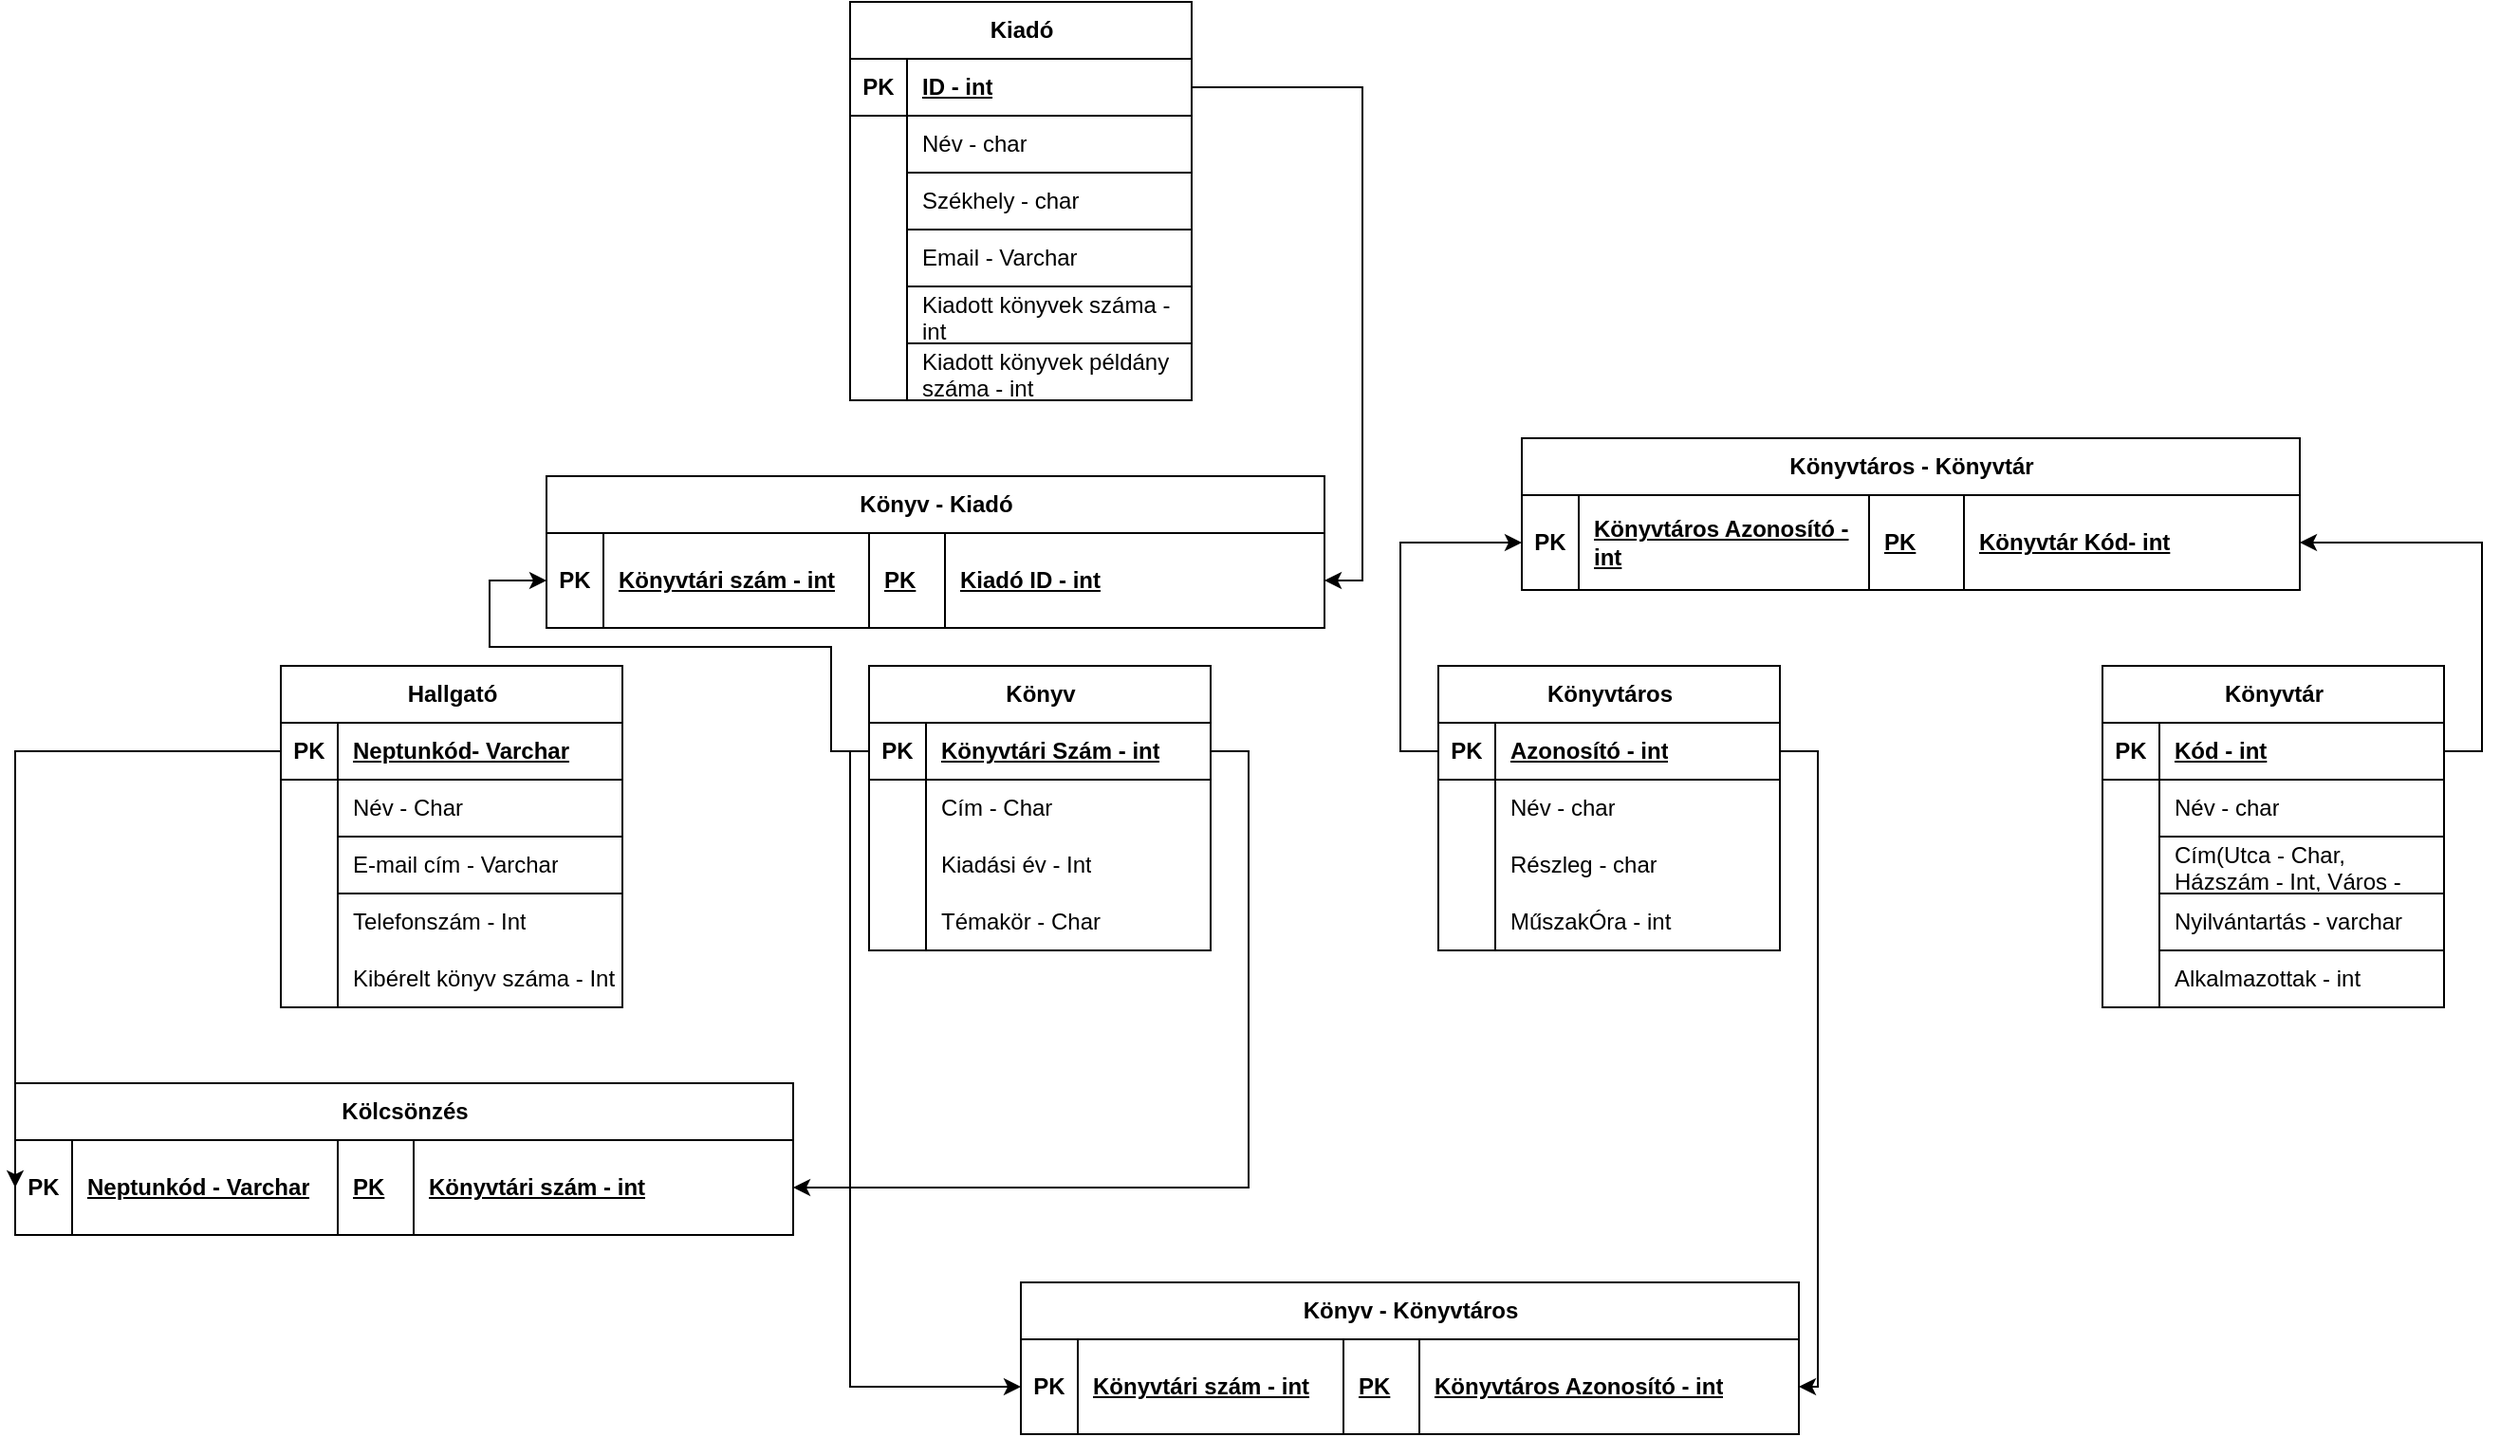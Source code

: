 <mxfile version="27.0.3">
  <diagram name="1 oldal" id="Ah3SlOQ2GrOH4NUMnjUK">
    <mxGraphModel dx="2430" dy="2035" grid="1" gridSize="10" guides="1" tooltips="1" connect="1" arrows="1" fold="1" page="1" pageScale="1" pageWidth="827" pageHeight="1169" math="0" shadow="0">
      <root>
        <mxCell id="0" />
        <mxCell id="1" parent="0" />
        <mxCell id="79iyjuzu5J_qjCY_5bSO-23" value="Könyvtár" style="shape=table;startSize=30;container=1;collapsible=1;childLayout=tableLayout;fixedRows=1;rowLines=0;fontStyle=1;align=center;resizeLast=1;html=1;" vertex="1" parent="1">
          <mxGeometry x="720" y="220" width="180" height="180" as="geometry">
            <mxRectangle x="720" y="220" width="90" height="30" as="alternateBounds" />
          </mxGeometry>
        </mxCell>
        <mxCell id="79iyjuzu5J_qjCY_5bSO-24" value="" style="shape=tableRow;horizontal=0;startSize=0;swimlaneHead=0;swimlaneBody=0;fillColor=none;collapsible=0;dropTarget=0;points=[[0,0.5],[1,0.5]];portConstraint=eastwest;top=0;left=0;right=0;bottom=1;" vertex="1" parent="79iyjuzu5J_qjCY_5bSO-23">
          <mxGeometry y="30" width="180" height="30" as="geometry" />
        </mxCell>
        <mxCell id="79iyjuzu5J_qjCY_5bSO-25" value="PK" style="shape=partialRectangle;connectable=0;fillColor=none;top=0;left=0;bottom=0;right=0;fontStyle=1;overflow=hidden;whiteSpace=wrap;html=1;" vertex="1" parent="79iyjuzu5J_qjCY_5bSO-24">
          <mxGeometry width="30" height="30" as="geometry">
            <mxRectangle width="30" height="30" as="alternateBounds" />
          </mxGeometry>
        </mxCell>
        <mxCell id="79iyjuzu5J_qjCY_5bSO-26" value="Kód - int" style="shape=partialRectangle;connectable=0;fillColor=none;top=0;left=0;bottom=0;right=0;align=left;spacingLeft=6;fontStyle=5;overflow=hidden;whiteSpace=wrap;html=1;" vertex="1" parent="79iyjuzu5J_qjCY_5bSO-24">
          <mxGeometry x="30" width="150" height="30" as="geometry">
            <mxRectangle width="150" height="30" as="alternateBounds" />
          </mxGeometry>
        </mxCell>
        <mxCell id="79iyjuzu5J_qjCY_5bSO-27" value="" style="shape=tableRow;horizontal=0;startSize=0;swimlaneHead=0;swimlaneBody=0;fillColor=none;collapsible=0;dropTarget=0;points=[[0,0.5],[1,0.5]];portConstraint=eastwest;top=0;left=0;right=0;bottom=0;" vertex="1" parent="79iyjuzu5J_qjCY_5bSO-23">
          <mxGeometry y="60" width="180" height="30" as="geometry" />
        </mxCell>
        <mxCell id="79iyjuzu5J_qjCY_5bSO-28" value="" style="shape=partialRectangle;connectable=0;fillColor=none;top=0;left=0;bottom=0;right=0;editable=1;overflow=hidden;whiteSpace=wrap;html=1;" vertex="1" parent="79iyjuzu5J_qjCY_5bSO-27">
          <mxGeometry width="30" height="30" as="geometry">
            <mxRectangle width="30" height="30" as="alternateBounds" />
          </mxGeometry>
        </mxCell>
        <mxCell id="79iyjuzu5J_qjCY_5bSO-29" value="Név - char" style="shape=partialRectangle;connectable=0;fillColor=none;top=0;left=0;bottom=1;right=0;align=left;spacingLeft=6;overflow=hidden;whiteSpace=wrap;html=1;" vertex="1" parent="79iyjuzu5J_qjCY_5bSO-27">
          <mxGeometry x="30" width="150" height="30" as="geometry">
            <mxRectangle width="150" height="30" as="alternateBounds" />
          </mxGeometry>
        </mxCell>
        <mxCell id="79iyjuzu5J_qjCY_5bSO-30" value="" style="shape=tableRow;horizontal=0;startSize=0;swimlaneHead=0;swimlaneBody=0;fillColor=none;collapsible=0;dropTarget=0;points=[[0,0.5],[1,0.5]];portConstraint=eastwest;top=0;left=0;right=0;bottom=0;" vertex="1" parent="79iyjuzu5J_qjCY_5bSO-23">
          <mxGeometry y="90" width="180" height="30" as="geometry" />
        </mxCell>
        <mxCell id="79iyjuzu5J_qjCY_5bSO-31" value="" style="shape=partialRectangle;connectable=0;fillColor=none;top=0;left=0;bottom=0;right=0;editable=1;overflow=hidden;whiteSpace=wrap;html=1;" vertex="1" parent="79iyjuzu5J_qjCY_5bSO-30">
          <mxGeometry width="30" height="30" as="geometry">
            <mxRectangle width="30" height="30" as="alternateBounds" />
          </mxGeometry>
        </mxCell>
        <mxCell id="79iyjuzu5J_qjCY_5bSO-32" value="Cím(Utca - Char, Házszám - Int, Város - Char)" style="shape=partialRectangle;connectable=0;fillColor=none;top=0;left=0;bottom=1;right=0;align=left;spacingLeft=6;overflow=hidden;whiteSpace=wrap;html=1;" vertex="1" parent="79iyjuzu5J_qjCY_5bSO-30">
          <mxGeometry x="30" width="150" height="30" as="geometry">
            <mxRectangle width="150" height="30" as="alternateBounds" />
          </mxGeometry>
        </mxCell>
        <mxCell id="79iyjuzu5J_qjCY_5bSO-33" value="" style="shape=tableRow;horizontal=0;startSize=0;swimlaneHead=0;swimlaneBody=0;fillColor=none;collapsible=0;dropTarget=0;points=[[0,0.5],[1,0.5]];portConstraint=eastwest;top=0;left=0;right=0;bottom=0;" vertex="1" parent="79iyjuzu5J_qjCY_5bSO-23">
          <mxGeometry y="120" width="180" height="30" as="geometry" />
        </mxCell>
        <mxCell id="79iyjuzu5J_qjCY_5bSO-34" value="" style="shape=partialRectangle;connectable=0;fillColor=none;top=0;left=0;bottom=0;right=0;editable=1;overflow=hidden;whiteSpace=wrap;html=1;" vertex="1" parent="79iyjuzu5J_qjCY_5bSO-33">
          <mxGeometry width="30" height="30" as="geometry">
            <mxRectangle width="30" height="30" as="alternateBounds" />
          </mxGeometry>
        </mxCell>
        <mxCell id="79iyjuzu5J_qjCY_5bSO-35" value="Nyilvántartás - varchar" style="shape=partialRectangle;connectable=0;fillColor=none;top=0;left=0;bottom=1;right=0;align=left;spacingLeft=6;overflow=hidden;whiteSpace=wrap;html=1;" vertex="1" parent="79iyjuzu5J_qjCY_5bSO-33">
          <mxGeometry x="30" width="150" height="30" as="geometry">
            <mxRectangle width="150" height="30" as="alternateBounds" />
          </mxGeometry>
        </mxCell>
        <mxCell id="79iyjuzu5J_qjCY_5bSO-94" style="shape=tableRow;horizontal=0;startSize=0;swimlaneHead=0;swimlaneBody=0;fillColor=none;collapsible=0;dropTarget=0;points=[[0,0.5],[1,0.5]];portConstraint=eastwest;top=0;left=0;right=0;bottom=0;" vertex="1" parent="79iyjuzu5J_qjCY_5bSO-23">
          <mxGeometry y="150" width="180" height="30" as="geometry" />
        </mxCell>
        <mxCell id="79iyjuzu5J_qjCY_5bSO-95" style="shape=partialRectangle;connectable=0;fillColor=none;top=0;left=0;bottom=0;right=0;editable=1;overflow=hidden;whiteSpace=wrap;html=1;" vertex="1" parent="79iyjuzu5J_qjCY_5bSO-94">
          <mxGeometry width="30" height="30" as="geometry">
            <mxRectangle width="30" height="30" as="alternateBounds" />
          </mxGeometry>
        </mxCell>
        <mxCell id="79iyjuzu5J_qjCY_5bSO-96" value="Alkalmazottak - int" style="shape=partialRectangle;connectable=0;fillColor=none;top=0;left=0;bottom=0;right=0;align=left;spacingLeft=6;overflow=hidden;whiteSpace=wrap;html=1;" vertex="1" parent="79iyjuzu5J_qjCY_5bSO-94">
          <mxGeometry x="30" width="150" height="30" as="geometry">
            <mxRectangle width="150" height="30" as="alternateBounds" />
          </mxGeometry>
        </mxCell>
        <mxCell id="79iyjuzu5J_qjCY_5bSO-36" value="Kiadó" style="shape=table;startSize=30;container=1;collapsible=1;childLayout=tableLayout;fixedRows=1;rowLines=0;fontStyle=1;align=center;resizeLast=1;html=1;" vertex="1" parent="1">
          <mxGeometry x="60" y="-130" width="180" height="210" as="geometry" />
        </mxCell>
        <mxCell id="79iyjuzu5J_qjCY_5bSO-37" value="" style="shape=tableRow;horizontal=0;startSize=0;swimlaneHead=0;swimlaneBody=0;fillColor=none;collapsible=0;dropTarget=0;points=[[0,0.5],[1,0.5]];portConstraint=eastwest;top=0;left=0;right=0;bottom=1;" vertex="1" parent="79iyjuzu5J_qjCY_5bSO-36">
          <mxGeometry y="30" width="180" height="30" as="geometry" />
        </mxCell>
        <mxCell id="79iyjuzu5J_qjCY_5bSO-38" value="PK" style="shape=partialRectangle;connectable=0;fillColor=none;top=0;left=0;bottom=0;right=0;fontStyle=1;overflow=hidden;whiteSpace=wrap;html=1;" vertex="1" parent="79iyjuzu5J_qjCY_5bSO-37">
          <mxGeometry width="30" height="30" as="geometry">
            <mxRectangle width="30" height="30" as="alternateBounds" />
          </mxGeometry>
        </mxCell>
        <mxCell id="79iyjuzu5J_qjCY_5bSO-39" value="ID - int" style="shape=partialRectangle;connectable=0;fillColor=none;top=0;left=0;bottom=0;right=0;align=left;spacingLeft=6;fontStyle=5;overflow=hidden;whiteSpace=wrap;html=1;" vertex="1" parent="79iyjuzu5J_qjCY_5bSO-37">
          <mxGeometry x="30" width="150" height="30" as="geometry">
            <mxRectangle width="150" height="30" as="alternateBounds" />
          </mxGeometry>
        </mxCell>
        <mxCell id="79iyjuzu5J_qjCY_5bSO-40" value="" style="shape=tableRow;horizontal=0;startSize=0;swimlaneHead=0;swimlaneBody=0;fillColor=none;collapsible=0;dropTarget=0;points=[[0,0.5],[1,0.5]];portConstraint=eastwest;top=0;left=0;right=0;bottom=0;" vertex="1" parent="79iyjuzu5J_qjCY_5bSO-36">
          <mxGeometry y="60" width="180" height="30" as="geometry" />
        </mxCell>
        <mxCell id="79iyjuzu5J_qjCY_5bSO-41" value="" style="shape=partialRectangle;connectable=0;fillColor=none;top=0;left=0;bottom=0;right=0;editable=1;overflow=hidden;whiteSpace=wrap;html=1;" vertex="1" parent="79iyjuzu5J_qjCY_5bSO-40">
          <mxGeometry width="30" height="30" as="geometry">
            <mxRectangle width="30" height="30" as="alternateBounds" />
          </mxGeometry>
        </mxCell>
        <mxCell id="79iyjuzu5J_qjCY_5bSO-42" value="Név - char" style="shape=partialRectangle;connectable=0;fillColor=none;top=0;left=0;bottom=1;right=0;align=left;spacingLeft=6;overflow=hidden;whiteSpace=wrap;html=1;" vertex="1" parent="79iyjuzu5J_qjCY_5bSO-40">
          <mxGeometry x="30" width="150" height="30" as="geometry">
            <mxRectangle width="150" height="30" as="alternateBounds" />
          </mxGeometry>
        </mxCell>
        <mxCell id="79iyjuzu5J_qjCY_5bSO-43" value="" style="shape=tableRow;horizontal=0;startSize=0;swimlaneHead=0;swimlaneBody=0;fillColor=none;collapsible=0;dropTarget=0;points=[[0,0.5],[1,0.5]];portConstraint=eastwest;top=0;left=0;right=0;bottom=0;" vertex="1" parent="79iyjuzu5J_qjCY_5bSO-36">
          <mxGeometry y="90" width="180" height="30" as="geometry" />
        </mxCell>
        <mxCell id="79iyjuzu5J_qjCY_5bSO-44" value="" style="shape=partialRectangle;connectable=0;fillColor=none;top=0;left=0;bottom=0;right=0;editable=1;overflow=hidden;whiteSpace=wrap;html=1;" vertex="1" parent="79iyjuzu5J_qjCY_5bSO-43">
          <mxGeometry width="30" height="30" as="geometry">
            <mxRectangle width="30" height="30" as="alternateBounds" />
          </mxGeometry>
        </mxCell>
        <mxCell id="79iyjuzu5J_qjCY_5bSO-45" value="Székhely - char" style="shape=partialRectangle;connectable=0;fillColor=none;top=0;left=0;bottom=1;right=0;align=left;spacingLeft=6;overflow=hidden;whiteSpace=wrap;html=1;" vertex="1" parent="79iyjuzu5J_qjCY_5bSO-43">
          <mxGeometry x="30" width="150" height="30" as="geometry">
            <mxRectangle width="150" height="30" as="alternateBounds" />
          </mxGeometry>
        </mxCell>
        <mxCell id="79iyjuzu5J_qjCY_5bSO-46" value="" style="shape=tableRow;horizontal=0;startSize=0;swimlaneHead=0;swimlaneBody=0;fillColor=none;collapsible=0;dropTarget=0;points=[[0,0.5],[1,0.5]];portConstraint=eastwest;top=0;left=0;right=0;bottom=0;" vertex="1" parent="79iyjuzu5J_qjCY_5bSO-36">
          <mxGeometry y="120" width="180" height="30" as="geometry" />
        </mxCell>
        <mxCell id="79iyjuzu5J_qjCY_5bSO-47" value="" style="shape=partialRectangle;connectable=0;fillColor=none;top=0;left=0;bottom=0;right=0;editable=1;overflow=hidden;whiteSpace=wrap;html=1;" vertex="1" parent="79iyjuzu5J_qjCY_5bSO-46">
          <mxGeometry width="30" height="30" as="geometry">
            <mxRectangle width="30" height="30" as="alternateBounds" />
          </mxGeometry>
        </mxCell>
        <mxCell id="79iyjuzu5J_qjCY_5bSO-48" value="Email - Varchar" style="shape=partialRectangle;connectable=0;fillColor=none;top=0;left=0;bottom=1;right=0;align=left;spacingLeft=6;overflow=hidden;whiteSpace=wrap;html=1;" vertex="1" parent="79iyjuzu5J_qjCY_5bSO-46">
          <mxGeometry x="30" width="150" height="30" as="geometry">
            <mxRectangle width="150" height="30" as="alternateBounds" />
          </mxGeometry>
        </mxCell>
        <mxCell id="79iyjuzu5J_qjCY_5bSO-88" style="shape=tableRow;horizontal=0;startSize=0;swimlaneHead=0;swimlaneBody=0;fillColor=none;collapsible=0;dropTarget=0;points=[[0,0.5],[1,0.5]];portConstraint=eastwest;top=0;left=0;right=0;bottom=0;" vertex="1" parent="79iyjuzu5J_qjCY_5bSO-36">
          <mxGeometry y="150" width="180" height="30" as="geometry" />
        </mxCell>
        <mxCell id="79iyjuzu5J_qjCY_5bSO-89" style="shape=partialRectangle;connectable=0;fillColor=none;top=0;left=0;bottom=0;right=0;editable=1;overflow=hidden;whiteSpace=wrap;html=1;" vertex="1" parent="79iyjuzu5J_qjCY_5bSO-88">
          <mxGeometry width="30" height="30" as="geometry">
            <mxRectangle width="30" height="30" as="alternateBounds" />
          </mxGeometry>
        </mxCell>
        <mxCell id="79iyjuzu5J_qjCY_5bSO-90" value="Kiadott könyvek száma - int" style="shape=partialRectangle;connectable=0;fillColor=none;top=0;left=0;bottom=1;right=0;align=left;spacingLeft=6;overflow=hidden;whiteSpace=wrap;html=1;" vertex="1" parent="79iyjuzu5J_qjCY_5bSO-88">
          <mxGeometry x="30" width="150" height="30" as="geometry">
            <mxRectangle width="150" height="30" as="alternateBounds" />
          </mxGeometry>
        </mxCell>
        <mxCell id="79iyjuzu5J_qjCY_5bSO-91" style="shape=tableRow;horizontal=0;startSize=0;swimlaneHead=0;swimlaneBody=0;fillColor=none;collapsible=0;dropTarget=0;points=[[0,0.5],[1,0.5]];portConstraint=eastwest;top=0;left=0;right=0;bottom=0;" vertex="1" parent="79iyjuzu5J_qjCY_5bSO-36">
          <mxGeometry y="180" width="180" height="30" as="geometry" />
        </mxCell>
        <mxCell id="79iyjuzu5J_qjCY_5bSO-92" style="shape=partialRectangle;connectable=0;fillColor=none;top=0;left=0;bottom=0;right=0;editable=1;overflow=hidden;whiteSpace=wrap;html=1;" vertex="1" parent="79iyjuzu5J_qjCY_5bSO-91">
          <mxGeometry width="30" height="30" as="geometry">
            <mxRectangle width="30" height="30" as="alternateBounds" />
          </mxGeometry>
        </mxCell>
        <mxCell id="79iyjuzu5J_qjCY_5bSO-93" value="Kiadott könyvek példány száma - int" style="shape=partialRectangle;connectable=0;fillColor=none;top=0;left=0;bottom=0;right=0;align=left;spacingLeft=6;overflow=hidden;whiteSpace=wrap;html=1;" vertex="1" parent="79iyjuzu5J_qjCY_5bSO-91">
          <mxGeometry x="30" width="150" height="30" as="geometry">
            <mxRectangle width="150" height="30" as="alternateBounds" />
          </mxGeometry>
        </mxCell>
        <mxCell id="79iyjuzu5J_qjCY_5bSO-49" value="Könyvtáros" style="shape=table;startSize=30;container=1;collapsible=1;childLayout=tableLayout;fixedRows=1;rowLines=0;fontStyle=1;align=center;resizeLast=1;html=1;" vertex="1" parent="1">
          <mxGeometry x="370" y="220" width="180" height="150" as="geometry" />
        </mxCell>
        <mxCell id="79iyjuzu5J_qjCY_5bSO-50" value="" style="shape=tableRow;horizontal=0;startSize=0;swimlaneHead=0;swimlaneBody=0;fillColor=none;collapsible=0;dropTarget=0;points=[[0,0.5],[1,0.5]];portConstraint=eastwest;top=0;left=0;right=0;bottom=1;" vertex="1" parent="79iyjuzu5J_qjCY_5bSO-49">
          <mxGeometry y="30" width="180" height="30" as="geometry" />
        </mxCell>
        <mxCell id="79iyjuzu5J_qjCY_5bSO-51" value="PK" style="shape=partialRectangle;connectable=0;fillColor=none;top=0;left=0;bottom=0;right=0;fontStyle=1;overflow=hidden;whiteSpace=wrap;html=1;" vertex="1" parent="79iyjuzu5J_qjCY_5bSO-50">
          <mxGeometry width="30" height="30" as="geometry">
            <mxRectangle width="30" height="30" as="alternateBounds" />
          </mxGeometry>
        </mxCell>
        <mxCell id="79iyjuzu5J_qjCY_5bSO-52" value="Azonosító - int" style="shape=partialRectangle;connectable=0;fillColor=none;top=0;left=0;bottom=0;right=0;align=left;spacingLeft=6;fontStyle=5;overflow=hidden;whiteSpace=wrap;html=1;" vertex="1" parent="79iyjuzu5J_qjCY_5bSO-50">
          <mxGeometry x="30" width="150" height="30" as="geometry">
            <mxRectangle width="150" height="30" as="alternateBounds" />
          </mxGeometry>
        </mxCell>
        <mxCell id="79iyjuzu5J_qjCY_5bSO-53" value="" style="shape=tableRow;horizontal=0;startSize=0;swimlaneHead=0;swimlaneBody=0;fillColor=none;collapsible=0;dropTarget=0;points=[[0,0.5],[1,0.5]];portConstraint=eastwest;top=0;left=0;right=0;bottom=0;" vertex="1" parent="79iyjuzu5J_qjCY_5bSO-49">
          <mxGeometry y="60" width="180" height="30" as="geometry" />
        </mxCell>
        <mxCell id="79iyjuzu5J_qjCY_5bSO-54" value="" style="shape=partialRectangle;connectable=0;fillColor=none;top=0;left=0;bottom=0;right=0;editable=1;overflow=hidden;whiteSpace=wrap;html=1;" vertex="1" parent="79iyjuzu5J_qjCY_5bSO-53">
          <mxGeometry width="30" height="30" as="geometry">
            <mxRectangle width="30" height="30" as="alternateBounds" />
          </mxGeometry>
        </mxCell>
        <mxCell id="79iyjuzu5J_qjCY_5bSO-55" value="Név - char" style="shape=partialRectangle;connectable=0;fillColor=none;top=0;left=0;bottom=0;right=0;align=left;spacingLeft=6;overflow=hidden;whiteSpace=wrap;html=1;" vertex="1" parent="79iyjuzu5J_qjCY_5bSO-53">
          <mxGeometry x="30" width="150" height="30" as="geometry">
            <mxRectangle width="150" height="30" as="alternateBounds" />
          </mxGeometry>
        </mxCell>
        <mxCell id="79iyjuzu5J_qjCY_5bSO-56" value="" style="shape=tableRow;horizontal=0;startSize=0;swimlaneHead=0;swimlaneBody=0;fillColor=none;collapsible=0;dropTarget=0;points=[[0,0.5],[1,0.5]];portConstraint=eastwest;top=0;left=0;right=0;bottom=0;" vertex="1" parent="79iyjuzu5J_qjCY_5bSO-49">
          <mxGeometry y="90" width="180" height="30" as="geometry" />
        </mxCell>
        <mxCell id="79iyjuzu5J_qjCY_5bSO-57" value="" style="shape=partialRectangle;connectable=0;fillColor=none;top=0;left=0;bottom=0;right=0;editable=1;overflow=hidden;whiteSpace=wrap;html=1;" vertex="1" parent="79iyjuzu5J_qjCY_5bSO-56">
          <mxGeometry width="30" height="30" as="geometry">
            <mxRectangle width="30" height="30" as="alternateBounds" />
          </mxGeometry>
        </mxCell>
        <mxCell id="79iyjuzu5J_qjCY_5bSO-58" value="Részleg - char" style="shape=partialRectangle;connectable=0;fillColor=none;top=0;left=0;bottom=0;right=0;align=left;spacingLeft=6;overflow=hidden;whiteSpace=wrap;html=1;" vertex="1" parent="79iyjuzu5J_qjCY_5bSO-56">
          <mxGeometry x="30" width="150" height="30" as="geometry">
            <mxRectangle width="150" height="30" as="alternateBounds" />
          </mxGeometry>
        </mxCell>
        <mxCell id="79iyjuzu5J_qjCY_5bSO-59" value="" style="shape=tableRow;horizontal=0;startSize=0;swimlaneHead=0;swimlaneBody=0;fillColor=none;collapsible=0;dropTarget=0;points=[[0,0.5],[1,0.5]];portConstraint=eastwest;top=0;left=0;right=0;bottom=0;" vertex="1" parent="79iyjuzu5J_qjCY_5bSO-49">
          <mxGeometry y="120" width="180" height="30" as="geometry" />
        </mxCell>
        <mxCell id="79iyjuzu5J_qjCY_5bSO-60" value="" style="shape=partialRectangle;connectable=0;fillColor=none;top=0;left=0;bottom=0;right=0;editable=1;overflow=hidden;whiteSpace=wrap;html=1;" vertex="1" parent="79iyjuzu5J_qjCY_5bSO-59">
          <mxGeometry width="30" height="30" as="geometry">
            <mxRectangle width="30" height="30" as="alternateBounds" />
          </mxGeometry>
        </mxCell>
        <mxCell id="79iyjuzu5J_qjCY_5bSO-61" value="MűszakÓra - int" style="shape=partialRectangle;connectable=0;fillColor=none;top=0;left=0;bottom=0;right=0;align=left;spacingLeft=6;overflow=hidden;whiteSpace=wrap;html=1;" vertex="1" parent="79iyjuzu5J_qjCY_5bSO-59">
          <mxGeometry x="30" width="150" height="30" as="geometry">
            <mxRectangle width="150" height="30" as="alternateBounds" />
          </mxGeometry>
        </mxCell>
        <mxCell id="79iyjuzu5J_qjCY_5bSO-62" value="Könyv" style="shape=table;startSize=30;container=1;collapsible=1;childLayout=tableLayout;fixedRows=1;rowLines=0;fontStyle=1;align=center;resizeLast=1;html=1;" vertex="1" parent="1">
          <mxGeometry x="70" y="220" width="180" height="150" as="geometry" />
        </mxCell>
        <mxCell id="79iyjuzu5J_qjCY_5bSO-63" value="" style="shape=tableRow;horizontal=0;startSize=0;swimlaneHead=0;swimlaneBody=0;fillColor=none;collapsible=0;dropTarget=0;points=[[0,0.5],[1,0.5]];portConstraint=eastwest;top=0;left=0;right=0;bottom=1;" vertex="1" parent="79iyjuzu5J_qjCY_5bSO-62">
          <mxGeometry y="30" width="180" height="30" as="geometry" />
        </mxCell>
        <mxCell id="79iyjuzu5J_qjCY_5bSO-64" value="PK" style="shape=partialRectangle;connectable=0;fillColor=none;top=0;left=0;bottom=0;right=0;fontStyle=1;overflow=hidden;whiteSpace=wrap;html=1;" vertex="1" parent="79iyjuzu5J_qjCY_5bSO-63">
          <mxGeometry width="30" height="30" as="geometry">
            <mxRectangle width="30" height="30" as="alternateBounds" />
          </mxGeometry>
        </mxCell>
        <mxCell id="79iyjuzu5J_qjCY_5bSO-65" value="Könyvtári Szám - int" style="shape=partialRectangle;connectable=0;fillColor=none;top=0;left=0;bottom=0;right=0;align=left;spacingLeft=6;fontStyle=5;overflow=hidden;whiteSpace=wrap;html=1;" vertex="1" parent="79iyjuzu5J_qjCY_5bSO-63">
          <mxGeometry x="30" width="150" height="30" as="geometry">
            <mxRectangle width="150" height="30" as="alternateBounds" />
          </mxGeometry>
        </mxCell>
        <mxCell id="79iyjuzu5J_qjCY_5bSO-66" value="" style="shape=tableRow;horizontal=0;startSize=0;swimlaneHead=0;swimlaneBody=0;fillColor=none;collapsible=0;dropTarget=0;points=[[0,0.5],[1,0.5]];portConstraint=eastwest;top=0;left=0;right=0;bottom=0;" vertex="1" parent="79iyjuzu5J_qjCY_5bSO-62">
          <mxGeometry y="60" width="180" height="30" as="geometry" />
        </mxCell>
        <mxCell id="79iyjuzu5J_qjCY_5bSO-67" value="" style="shape=partialRectangle;connectable=0;fillColor=none;top=0;left=0;bottom=0;right=0;editable=1;overflow=hidden;whiteSpace=wrap;html=1;" vertex="1" parent="79iyjuzu5J_qjCY_5bSO-66">
          <mxGeometry width="30" height="30" as="geometry">
            <mxRectangle width="30" height="30" as="alternateBounds" />
          </mxGeometry>
        </mxCell>
        <mxCell id="79iyjuzu5J_qjCY_5bSO-68" value="Cím - Char" style="shape=partialRectangle;connectable=0;fillColor=none;top=0;left=0;bottom=0;right=0;align=left;spacingLeft=6;overflow=hidden;whiteSpace=wrap;html=1;" vertex="1" parent="79iyjuzu5J_qjCY_5bSO-66">
          <mxGeometry x="30" width="150" height="30" as="geometry">
            <mxRectangle width="150" height="30" as="alternateBounds" />
          </mxGeometry>
        </mxCell>
        <mxCell id="79iyjuzu5J_qjCY_5bSO-69" value="" style="shape=tableRow;horizontal=0;startSize=0;swimlaneHead=0;swimlaneBody=0;fillColor=none;collapsible=0;dropTarget=0;points=[[0,0.5],[1,0.5]];portConstraint=eastwest;top=0;left=0;right=0;bottom=0;" vertex="1" parent="79iyjuzu5J_qjCY_5bSO-62">
          <mxGeometry y="90" width="180" height="30" as="geometry" />
        </mxCell>
        <mxCell id="79iyjuzu5J_qjCY_5bSO-70" value="" style="shape=partialRectangle;connectable=0;fillColor=none;top=0;left=0;bottom=0;right=0;editable=1;overflow=hidden;whiteSpace=wrap;html=1;" vertex="1" parent="79iyjuzu5J_qjCY_5bSO-69">
          <mxGeometry width="30" height="30" as="geometry">
            <mxRectangle width="30" height="30" as="alternateBounds" />
          </mxGeometry>
        </mxCell>
        <mxCell id="79iyjuzu5J_qjCY_5bSO-71" value="Kiadási év - Int" style="shape=partialRectangle;connectable=0;fillColor=none;top=0;left=0;bottom=0;right=0;align=left;spacingLeft=6;overflow=hidden;whiteSpace=wrap;html=1;" vertex="1" parent="79iyjuzu5J_qjCY_5bSO-69">
          <mxGeometry x="30" width="150" height="30" as="geometry">
            <mxRectangle width="150" height="30" as="alternateBounds" />
          </mxGeometry>
        </mxCell>
        <mxCell id="79iyjuzu5J_qjCY_5bSO-72" value="" style="shape=tableRow;horizontal=0;startSize=0;swimlaneHead=0;swimlaneBody=0;fillColor=none;collapsible=0;dropTarget=0;points=[[0,0.5],[1,0.5]];portConstraint=eastwest;top=0;left=0;right=0;bottom=0;" vertex="1" parent="79iyjuzu5J_qjCY_5bSO-62">
          <mxGeometry y="120" width="180" height="30" as="geometry" />
        </mxCell>
        <mxCell id="79iyjuzu5J_qjCY_5bSO-73" value="" style="shape=partialRectangle;connectable=0;fillColor=none;top=0;left=0;bottom=0;right=0;editable=1;overflow=hidden;whiteSpace=wrap;html=1;" vertex="1" parent="79iyjuzu5J_qjCY_5bSO-72">
          <mxGeometry width="30" height="30" as="geometry">
            <mxRectangle width="30" height="30" as="alternateBounds" />
          </mxGeometry>
        </mxCell>
        <mxCell id="79iyjuzu5J_qjCY_5bSO-74" value="Témakör - Char" style="shape=partialRectangle;connectable=0;fillColor=none;top=0;left=0;bottom=0;right=0;align=left;spacingLeft=6;overflow=hidden;whiteSpace=wrap;html=1;" vertex="1" parent="79iyjuzu5J_qjCY_5bSO-72">
          <mxGeometry x="30" width="150" height="30" as="geometry">
            <mxRectangle width="150" height="30" as="alternateBounds" />
          </mxGeometry>
        </mxCell>
        <mxCell id="79iyjuzu5J_qjCY_5bSO-75" value="Hallgató" style="shape=table;startSize=30;container=1;collapsible=1;childLayout=tableLayout;fixedRows=1;rowLines=0;fontStyle=1;align=center;resizeLast=1;html=1;" vertex="1" parent="1">
          <mxGeometry x="-240" y="220" width="180" height="180" as="geometry" />
        </mxCell>
        <mxCell id="79iyjuzu5J_qjCY_5bSO-76" value="" style="shape=tableRow;horizontal=0;startSize=0;swimlaneHead=0;swimlaneBody=0;fillColor=none;collapsible=0;dropTarget=0;points=[[0,0.5],[1,0.5]];portConstraint=eastwest;top=0;left=0;right=0;bottom=1;" vertex="1" parent="79iyjuzu5J_qjCY_5bSO-75">
          <mxGeometry y="30" width="180" height="30" as="geometry" />
        </mxCell>
        <mxCell id="79iyjuzu5J_qjCY_5bSO-77" value="PK" style="shape=partialRectangle;connectable=0;fillColor=none;top=0;left=0;bottom=0;right=0;fontStyle=1;overflow=hidden;whiteSpace=wrap;html=1;" vertex="1" parent="79iyjuzu5J_qjCY_5bSO-76">
          <mxGeometry width="30" height="30" as="geometry">
            <mxRectangle width="30" height="30" as="alternateBounds" />
          </mxGeometry>
        </mxCell>
        <mxCell id="79iyjuzu5J_qjCY_5bSO-78" value="Neptunkód- Varchar" style="shape=partialRectangle;connectable=0;fillColor=none;top=0;left=0;bottom=0;right=0;align=left;spacingLeft=6;fontStyle=5;overflow=hidden;whiteSpace=wrap;html=1;" vertex="1" parent="79iyjuzu5J_qjCY_5bSO-76">
          <mxGeometry x="30" width="150" height="30" as="geometry">
            <mxRectangle width="150" height="30" as="alternateBounds" />
          </mxGeometry>
        </mxCell>
        <mxCell id="79iyjuzu5J_qjCY_5bSO-79" value="" style="shape=tableRow;horizontal=0;startSize=0;swimlaneHead=0;swimlaneBody=0;fillColor=none;collapsible=0;dropTarget=0;points=[[0,0.5],[1,0.5]];portConstraint=eastwest;top=0;left=0;right=0;bottom=0;" vertex="1" parent="79iyjuzu5J_qjCY_5bSO-75">
          <mxGeometry y="60" width="180" height="30" as="geometry" />
        </mxCell>
        <mxCell id="79iyjuzu5J_qjCY_5bSO-80" value="" style="shape=partialRectangle;connectable=0;fillColor=none;top=0;left=0;bottom=0;right=0;editable=1;overflow=hidden;whiteSpace=wrap;html=1;" vertex="1" parent="79iyjuzu5J_qjCY_5bSO-79">
          <mxGeometry width="30" height="30" as="geometry">
            <mxRectangle width="30" height="30" as="alternateBounds" />
          </mxGeometry>
        </mxCell>
        <mxCell id="79iyjuzu5J_qjCY_5bSO-81" value="Név - Char" style="shape=partialRectangle;connectable=0;fillColor=none;top=0;left=0;bottom=1;right=0;align=left;spacingLeft=6;overflow=hidden;whiteSpace=wrap;html=1;" vertex="1" parent="79iyjuzu5J_qjCY_5bSO-79">
          <mxGeometry x="30" width="150" height="30" as="geometry">
            <mxRectangle width="150" height="30" as="alternateBounds" />
          </mxGeometry>
        </mxCell>
        <mxCell id="79iyjuzu5J_qjCY_5bSO-82" value="" style="shape=tableRow;horizontal=0;startSize=0;swimlaneHead=0;swimlaneBody=0;fillColor=none;collapsible=0;dropTarget=0;points=[[0,0.5],[1,0.5]];portConstraint=eastwest;top=0;left=0;right=0;bottom=0;" vertex="1" parent="79iyjuzu5J_qjCY_5bSO-75">
          <mxGeometry y="90" width="180" height="30" as="geometry" />
        </mxCell>
        <mxCell id="79iyjuzu5J_qjCY_5bSO-83" value="" style="shape=partialRectangle;connectable=0;fillColor=none;top=0;left=0;bottom=0;right=0;editable=1;overflow=hidden;whiteSpace=wrap;html=1;" vertex="1" parent="79iyjuzu5J_qjCY_5bSO-82">
          <mxGeometry width="30" height="30" as="geometry">
            <mxRectangle width="30" height="30" as="alternateBounds" />
          </mxGeometry>
        </mxCell>
        <mxCell id="79iyjuzu5J_qjCY_5bSO-84" value="E-mail cím - Varchar" style="shape=partialRectangle;connectable=0;fillColor=none;top=0;left=0;bottom=1;right=0;align=left;spacingLeft=6;overflow=hidden;whiteSpace=wrap;html=1;" vertex="1" parent="79iyjuzu5J_qjCY_5bSO-82">
          <mxGeometry x="30" width="150" height="30" as="geometry">
            <mxRectangle width="150" height="30" as="alternateBounds" />
          </mxGeometry>
        </mxCell>
        <mxCell id="79iyjuzu5J_qjCY_5bSO-85" value="" style="shape=tableRow;horizontal=0;startSize=0;swimlaneHead=0;swimlaneBody=0;fillColor=none;collapsible=0;dropTarget=0;points=[[0,0.5],[1,0.5]];portConstraint=eastwest;top=0;left=0;right=0;bottom=0;" vertex="1" parent="79iyjuzu5J_qjCY_5bSO-75">
          <mxGeometry y="120" width="180" height="30" as="geometry" />
        </mxCell>
        <mxCell id="79iyjuzu5J_qjCY_5bSO-86" value="" style="shape=partialRectangle;connectable=0;fillColor=none;top=0;left=0;bottom=0;right=0;editable=1;overflow=hidden;whiteSpace=wrap;html=1;" vertex="1" parent="79iyjuzu5J_qjCY_5bSO-85">
          <mxGeometry width="30" height="30" as="geometry">
            <mxRectangle width="30" height="30" as="alternateBounds" />
          </mxGeometry>
        </mxCell>
        <mxCell id="79iyjuzu5J_qjCY_5bSO-87" value="Telefonszám - Int" style="shape=partialRectangle;connectable=0;fillColor=none;top=0;left=0;bottom=0;right=0;align=left;spacingLeft=6;overflow=hidden;whiteSpace=wrap;html=1;" vertex="1" parent="79iyjuzu5J_qjCY_5bSO-85">
          <mxGeometry x="30" width="150" height="30" as="geometry">
            <mxRectangle width="150" height="30" as="alternateBounds" />
          </mxGeometry>
        </mxCell>
        <mxCell id="79iyjuzu5J_qjCY_5bSO-97" style="shape=tableRow;horizontal=0;startSize=0;swimlaneHead=0;swimlaneBody=0;fillColor=none;collapsible=0;dropTarget=0;points=[[0,0.5],[1,0.5]];portConstraint=eastwest;top=0;left=0;right=0;bottom=0;" vertex="1" parent="79iyjuzu5J_qjCY_5bSO-75">
          <mxGeometry y="150" width="180" height="30" as="geometry" />
        </mxCell>
        <mxCell id="79iyjuzu5J_qjCY_5bSO-98" style="shape=partialRectangle;connectable=0;fillColor=none;top=0;left=0;bottom=0;right=0;editable=1;overflow=hidden;whiteSpace=wrap;html=1;" vertex="1" parent="79iyjuzu5J_qjCY_5bSO-97">
          <mxGeometry width="30" height="30" as="geometry">
            <mxRectangle width="30" height="30" as="alternateBounds" />
          </mxGeometry>
        </mxCell>
        <mxCell id="79iyjuzu5J_qjCY_5bSO-99" value="Kibérelt könyv száma - Int" style="shape=partialRectangle;connectable=0;fillColor=none;top=0;left=0;bottom=0;right=0;align=left;spacingLeft=6;overflow=hidden;whiteSpace=wrap;html=1;" vertex="1" parent="79iyjuzu5J_qjCY_5bSO-97">
          <mxGeometry x="30" width="150" height="30" as="geometry">
            <mxRectangle width="150" height="30" as="alternateBounds" />
          </mxGeometry>
        </mxCell>
        <mxCell id="79iyjuzu5J_qjCY_5bSO-100" value="Könyvtáros - Könyvtár" style="shape=table;startSize=30;container=1;collapsible=1;childLayout=tableLayout;fixedRows=1;rowLines=0;fontStyle=1;align=center;resizeLast=1;html=1;" vertex="1" parent="1">
          <mxGeometry x="414" y="100" width="410" height="80" as="geometry" />
        </mxCell>
        <mxCell id="79iyjuzu5J_qjCY_5bSO-101" value="" style="shape=tableRow;horizontal=0;startSize=0;swimlaneHead=0;swimlaneBody=0;fillColor=none;collapsible=0;dropTarget=0;points=[[0,0.5],[1,0.5]];portConstraint=eastwest;top=0;left=0;right=0;bottom=1;" vertex="1" parent="79iyjuzu5J_qjCY_5bSO-100">
          <mxGeometry y="30" width="410" height="50" as="geometry" />
        </mxCell>
        <mxCell id="79iyjuzu5J_qjCY_5bSO-102" value="PK" style="shape=partialRectangle;connectable=0;fillColor=none;top=0;left=0;bottom=0;right=0;fontStyle=1;overflow=hidden;whiteSpace=wrap;html=1;" vertex="1" parent="79iyjuzu5J_qjCY_5bSO-101">
          <mxGeometry width="30" height="50" as="geometry">
            <mxRectangle width="30" height="50" as="alternateBounds" />
          </mxGeometry>
        </mxCell>
        <mxCell id="79iyjuzu5J_qjCY_5bSO-103" value="Könyvtáros Azonosító - int" style="shape=partialRectangle;connectable=0;fillColor=none;top=0;left=0;bottom=0;right=0;align=left;spacingLeft=6;fontStyle=5;overflow=hidden;whiteSpace=wrap;html=1;" vertex="1" parent="79iyjuzu5J_qjCY_5bSO-101">
          <mxGeometry x="30" width="153" height="50" as="geometry">
            <mxRectangle width="153" height="50" as="alternateBounds" />
          </mxGeometry>
        </mxCell>
        <mxCell id="79iyjuzu5J_qjCY_5bSO-113" value="PK" style="shape=partialRectangle;connectable=0;fillColor=none;top=0;left=0;bottom=0;right=0;align=left;spacingLeft=6;fontStyle=5;overflow=hidden;whiteSpace=wrap;html=1;rowspan=1;" vertex="1" parent="79iyjuzu5J_qjCY_5bSO-101">
          <mxGeometry x="183" width="50" height="50" as="geometry">
            <mxRectangle width="50" height="50" as="alternateBounds" />
          </mxGeometry>
        </mxCell>
        <mxCell id="79iyjuzu5J_qjCY_5bSO-114" value="Könyvtár Kód- int" style="shape=partialRectangle;connectable=0;fillColor=none;top=0;left=0;bottom=0;right=0;align=left;spacingLeft=6;fontStyle=5;overflow=hidden;whiteSpace=wrap;html=1;" vertex="1" parent="79iyjuzu5J_qjCY_5bSO-101">
          <mxGeometry x="233" width="177" height="50" as="geometry">
            <mxRectangle width="177" height="50" as="alternateBounds" />
          </mxGeometry>
        </mxCell>
        <mxCell id="79iyjuzu5J_qjCY_5bSO-115" style="edgeStyle=orthogonalEdgeStyle;rounded=0;orthogonalLoop=1;jettySize=auto;html=1;exitX=0;exitY=0.5;exitDx=0;exitDy=0;entryX=0;entryY=0.5;entryDx=0;entryDy=0;" edge="1" parent="1" source="79iyjuzu5J_qjCY_5bSO-50" target="79iyjuzu5J_qjCY_5bSO-101">
          <mxGeometry relative="1" as="geometry" />
        </mxCell>
        <mxCell id="79iyjuzu5J_qjCY_5bSO-116" style="edgeStyle=orthogonalEdgeStyle;rounded=0;orthogonalLoop=1;jettySize=auto;html=1;exitX=1;exitY=0.5;exitDx=0;exitDy=0;entryX=1;entryY=0.5;entryDx=0;entryDy=0;" edge="1" parent="1" source="79iyjuzu5J_qjCY_5bSO-24" target="79iyjuzu5J_qjCY_5bSO-101">
          <mxGeometry relative="1" as="geometry" />
        </mxCell>
        <mxCell id="79iyjuzu5J_qjCY_5bSO-117" value="Kölcsönzés" style="shape=table;startSize=30;container=1;collapsible=1;childLayout=tableLayout;fixedRows=1;rowLines=0;fontStyle=1;align=center;resizeLast=1;html=1;" vertex="1" parent="1">
          <mxGeometry x="-380" y="440" width="410" height="80" as="geometry" />
        </mxCell>
        <mxCell id="79iyjuzu5J_qjCY_5bSO-118" value="" style="shape=tableRow;horizontal=0;startSize=0;swimlaneHead=0;swimlaneBody=0;fillColor=none;collapsible=0;dropTarget=0;points=[[0,0.5],[1,0.5]];portConstraint=eastwest;top=0;left=0;right=0;bottom=1;" vertex="1" parent="79iyjuzu5J_qjCY_5bSO-117">
          <mxGeometry y="30" width="410" height="50" as="geometry" />
        </mxCell>
        <mxCell id="79iyjuzu5J_qjCY_5bSO-119" value="PK" style="shape=partialRectangle;connectable=0;fillColor=none;top=0;left=0;bottom=0;right=0;fontStyle=1;overflow=hidden;whiteSpace=wrap;html=1;" vertex="1" parent="79iyjuzu5J_qjCY_5bSO-118">
          <mxGeometry width="30" height="50" as="geometry">
            <mxRectangle width="30" height="50" as="alternateBounds" />
          </mxGeometry>
        </mxCell>
        <mxCell id="79iyjuzu5J_qjCY_5bSO-120" value="Neptunkód - Varchar" style="shape=partialRectangle;connectable=0;fillColor=none;top=0;left=0;bottom=0;right=0;align=left;spacingLeft=6;fontStyle=5;overflow=hidden;whiteSpace=wrap;html=1;" vertex="1" parent="79iyjuzu5J_qjCY_5bSO-118">
          <mxGeometry x="30" width="140" height="50" as="geometry">
            <mxRectangle width="140" height="50" as="alternateBounds" />
          </mxGeometry>
        </mxCell>
        <mxCell id="79iyjuzu5J_qjCY_5bSO-121" value="PK" style="shape=partialRectangle;connectable=0;fillColor=none;top=0;left=0;bottom=0;right=0;align=left;spacingLeft=6;fontStyle=5;overflow=hidden;whiteSpace=wrap;html=1;rowspan=1;" vertex="1" parent="79iyjuzu5J_qjCY_5bSO-118">
          <mxGeometry x="170" width="40" height="50" as="geometry">
            <mxRectangle width="40" height="50" as="alternateBounds" />
          </mxGeometry>
        </mxCell>
        <mxCell id="79iyjuzu5J_qjCY_5bSO-122" value="Könyvtári szám - int" style="shape=partialRectangle;connectable=0;fillColor=none;top=0;left=0;bottom=0;right=0;align=left;spacingLeft=6;fontStyle=5;overflow=hidden;whiteSpace=wrap;html=1;" vertex="1" parent="79iyjuzu5J_qjCY_5bSO-118">
          <mxGeometry x="210" width="200" height="50" as="geometry">
            <mxRectangle width="200" height="50" as="alternateBounds" />
          </mxGeometry>
        </mxCell>
        <mxCell id="79iyjuzu5J_qjCY_5bSO-123" style="edgeStyle=orthogonalEdgeStyle;rounded=0;orthogonalLoop=1;jettySize=auto;html=1;exitX=0;exitY=0.5;exitDx=0;exitDy=0;entryX=0;entryY=0.5;entryDx=0;entryDy=0;" edge="1" parent="1" source="79iyjuzu5J_qjCY_5bSO-76" target="79iyjuzu5J_qjCY_5bSO-118">
          <mxGeometry relative="1" as="geometry">
            <Array as="points">
              <mxPoint x="-380" y="265" />
              <mxPoint x="-380" y="495" />
            </Array>
          </mxGeometry>
        </mxCell>
        <mxCell id="79iyjuzu5J_qjCY_5bSO-124" style="edgeStyle=orthogonalEdgeStyle;rounded=0;orthogonalLoop=1;jettySize=auto;html=1;exitX=1;exitY=0.5;exitDx=0;exitDy=0;entryX=1;entryY=0.5;entryDx=0;entryDy=0;" edge="1" parent="1" source="79iyjuzu5J_qjCY_5bSO-63" target="79iyjuzu5J_qjCY_5bSO-118">
          <mxGeometry relative="1" as="geometry" />
        </mxCell>
        <mxCell id="79iyjuzu5J_qjCY_5bSO-125" value="Könyv - Könyvtáros" style="shape=table;startSize=30;container=1;collapsible=1;childLayout=tableLayout;fixedRows=1;rowLines=0;fontStyle=1;align=center;resizeLast=1;html=1;" vertex="1" parent="1">
          <mxGeometry x="150" y="545" width="410" height="80" as="geometry" />
        </mxCell>
        <mxCell id="79iyjuzu5J_qjCY_5bSO-126" value="" style="shape=tableRow;horizontal=0;startSize=0;swimlaneHead=0;swimlaneBody=0;fillColor=none;collapsible=0;dropTarget=0;points=[[0,0.5],[1,0.5]];portConstraint=eastwest;top=0;left=0;right=0;bottom=1;" vertex="1" parent="79iyjuzu5J_qjCY_5bSO-125">
          <mxGeometry y="30" width="410" height="50" as="geometry" />
        </mxCell>
        <mxCell id="79iyjuzu5J_qjCY_5bSO-127" value="PK" style="shape=partialRectangle;connectable=0;fillColor=none;top=0;left=0;bottom=0;right=0;fontStyle=1;overflow=hidden;whiteSpace=wrap;html=1;" vertex="1" parent="79iyjuzu5J_qjCY_5bSO-126">
          <mxGeometry width="30" height="50" as="geometry">
            <mxRectangle width="30" height="50" as="alternateBounds" />
          </mxGeometry>
        </mxCell>
        <mxCell id="79iyjuzu5J_qjCY_5bSO-128" value="Könyvtári szám - int" style="shape=partialRectangle;connectable=0;fillColor=none;top=0;left=0;bottom=0;right=0;align=left;spacingLeft=6;fontStyle=5;overflow=hidden;whiteSpace=wrap;html=1;" vertex="1" parent="79iyjuzu5J_qjCY_5bSO-126">
          <mxGeometry x="30" width="140" height="50" as="geometry">
            <mxRectangle width="140" height="50" as="alternateBounds" />
          </mxGeometry>
        </mxCell>
        <mxCell id="79iyjuzu5J_qjCY_5bSO-129" value="PK" style="shape=partialRectangle;connectable=0;fillColor=none;top=0;left=0;bottom=0;right=0;align=left;spacingLeft=6;fontStyle=5;overflow=hidden;whiteSpace=wrap;html=1;rowspan=1;" vertex="1" parent="79iyjuzu5J_qjCY_5bSO-126">
          <mxGeometry x="170" width="40" height="50" as="geometry">
            <mxRectangle width="40" height="50" as="alternateBounds" />
          </mxGeometry>
        </mxCell>
        <mxCell id="79iyjuzu5J_qjCY_5bSO-130" value="Könyvtáros Azonosító - int" style="shape=partialRectangle;connectable=0;fillColor=none;top=0;left=0;bottom=0;right=0;align=left;spacingLeft=6;fontStyle=5;overflow=hidden;whiteSpace=wrap;html=1;" vertex="1" parent="79iyjuzu5J_qjCY_5bSO-126">
          <mxGeometry x="210" width="200" height="50" as="geometry">
            <mxRectangle width="200" height="50" as="alternateBounds" />
          </mxGeometry>
        </mxCell>
        <mxCell id="79iyjuzu5J_qjCY_5bSO-131" style="edgeStyle=orthogonalEdgeStyle;rounded=0;orthogonalLoop=1;jettySize=auto;html=1;exitX=1;exitY=0.5;exitDx=0;exitDy=0;entryX=1;entryY=0.5;entryDx=0;entryDy=0;" edge="1" parent="1" source="79iyjuzu5J_qjCY_5bSO-50" target="79iyjuzu5J_qjCY_5bSO-126">
          <mxGeometry relative="1" as="geometry" />
        </mxCell>
        <mxCell id="79iyjuzu5J_qjCY_5bSO-132" style="edgeStyle=orthogonalEdgeStyle;rounded=0;orthogonalLoop=1;jettySize=auto;html=1;exitX=0;exitY=0.5;exitDx=0;exitDy=0;entryX=0;entryY=0.5;entryDx=0;entryDy=0;" edge="1" parent="1" source="79iyjuzu5J_qjCY_5bSO-63" target="79iyjuzu5J_qjCY_5bSO-126">
          <mxGeometry relative="1" as="geometry">
            <Array as="points">
              <mxPoint x="60" y="265" />
              <mxPoint x="60" y="600" />
            </Array>
          </mxGeometry>
        </mxCell>
        <mxCell id="79iyjuzu5J_qjCY_5bSO-134" value="Könyv - Kiadó" style="shape=table;startSize=30;container=1;collapsible=1;childLayout=tableLayout;fixedRows=1;rowLines=0;fontStyle=1;align=center;resizeLast=1;html=1;" vertex="1" parent="1">
          <mxGeometry x="-100" y="120" width="410" height="80" as="geometry" />
        </mxCell>
        <mxCell id="79iyjuzu5J_qjCY_5bSO-135" value="" style="shape=tableRow;horizontal=0;startSize=0;swimlaneHead=0;swimlaneBody=0;fillColor=none;collapsible=0;dropTarget=0;points=[[0,0.5],[1,0.5]];portConstraint=eastwest;top=0;left=0;right=0;bottom=1;" vertex="1" parent="79iyjuzu5J_qjCY_5bSO-134">
          <mxGeometry y="30" width="410" height="50" as="geometry" />
        </mxCell>
        <mxCell id="79iyjuzu5J_qjCY_5bSO-136" value="PK" style="shape=partialRectangle;connectable=0;fillColor=none;top=0;left=0;bottom=0;right=0;fontStyle=1;overflow=hidden;whiteSpace=wrap;html=1;" vertex="1" parent="79iyjuzu5J_qjCY_5bSO-135">
          <mxGeometry width="30" height="50" as="geometry">
            <mxRectangle width="30" height="50" as="alternateBounds" />
          </mxGeometry>
        </mxCell>
        <mxCell id="79iyjuzu5J_qjCY_5bSO-137" value="Könyvtári szám - int" style="shape=partialRectangle;connectable=0;fillColor=none;top=0;left=0;bottom=0;right=0;align=left;spacingLeft=6;fontStyle=5;overflow=hidden;whiteSpace=wrap;html=1;" vertex="1" parent="79iyjuzu5J_qjCY_5bSO-135">
          <mxGeometry x="30" width="140" height="50" as="geometry">
            <mxRectangle width="140" height="50" as="alternateBounds" />
          </mxGeometry>
        </mxCell>
        <mxCell id="79iyjuzu5J_qjCY_5bSO-138" value="PK" style="shape=partialRectangle;connectable=0;fillColor=none;top=0;left=0;bottom=0;right=0;align=left;spacingLeft=6;fontStyle=5;overflow=hidden;whiteSpace=wrap;html=1;rowspan=1;" vertex="1" parent="79iyjuzu5J_qjCY_5bSO-135">
          <mxGeometry x="170" width="40" height="50" as="geometry">
            <mxRectangle width="40" height="50" as="alternateBounds" />
          </mxGeometry>
        </mxCell>
        <mxCell id="79iyjuzu5J_qjCY_5bSO-139" value="Kiadó ID - int" style="shape=partialRectangle;connectable=0;fillColor=none;top=0;left=0;bottom=0;right=0;align=left;spacingLeft=6;fontStyle=5;overflow=hidden;whiteSpace=wrap;html=1;" vertex="1" parent="79iyjuzu5J_qjCY_5bSO-135">
          <mxGeometry x="210" width="200" height="50" as="geometry">
            <mxRectangle width="200" height="50" as="alternateBounds" />
          </mxGeometry>
        </mxCell>
        <mxCell id="79iyjuzu5J_qjCY_5bSO-140" style="edgeStyle=orthogonalEdgeStyle;rounded=0;orthogonalLoop=1;jettySize=auto;html=1;exitX=1;exitY=0.5;exitDx=0;exitDy=0;entryX=1;entryY=0.5;entryDx=0;entryDy=0;" edge="1" parent="1" source="79iyjuzu5J_qjCY_5bSO-37" target="79iyjuzu5J_qjCY_5bSO-135">
          <mxGeometry relative="1" as="geometry">
            <Array as="points">
              <mxPoint x="330" y="-85" />
              <mxPoint x="330" y="175" />
            </Array>
          </mxGeometry>
        </mxCell>
        <mxCell id="79iyjuzu5J_qjCY_5bSO-141" style="edgeStyle=orthogonalEdgeStyle;rounded=0;orthogonalLoop=1;jettySize=auto;html=1;exitX=0;exitY=0.5;exitDx=0;exitDy=0;entryX=0;entryY=0.5;entryDx=0;entryDy=0;" edge="1" parent="1" source="79iyjuzu5J_qjCY_5bSO-63" target="79iyjuzu5J_qjCY_5bSO-135">
          <mxGeometry relative="1" as="geometry">
            <Array as="points">
              <mxPoint x="50" y="265" />
              <mxPoint x="50" y="210" />
              <mxPoint x="-130" y="210" />
              <mxPoint x="-130" y="175" />
            </Array>
          </mxGeometry>
        </mxCell>
      </root>
    </mxGraphModel>
  </diagram>
</mxfile>
